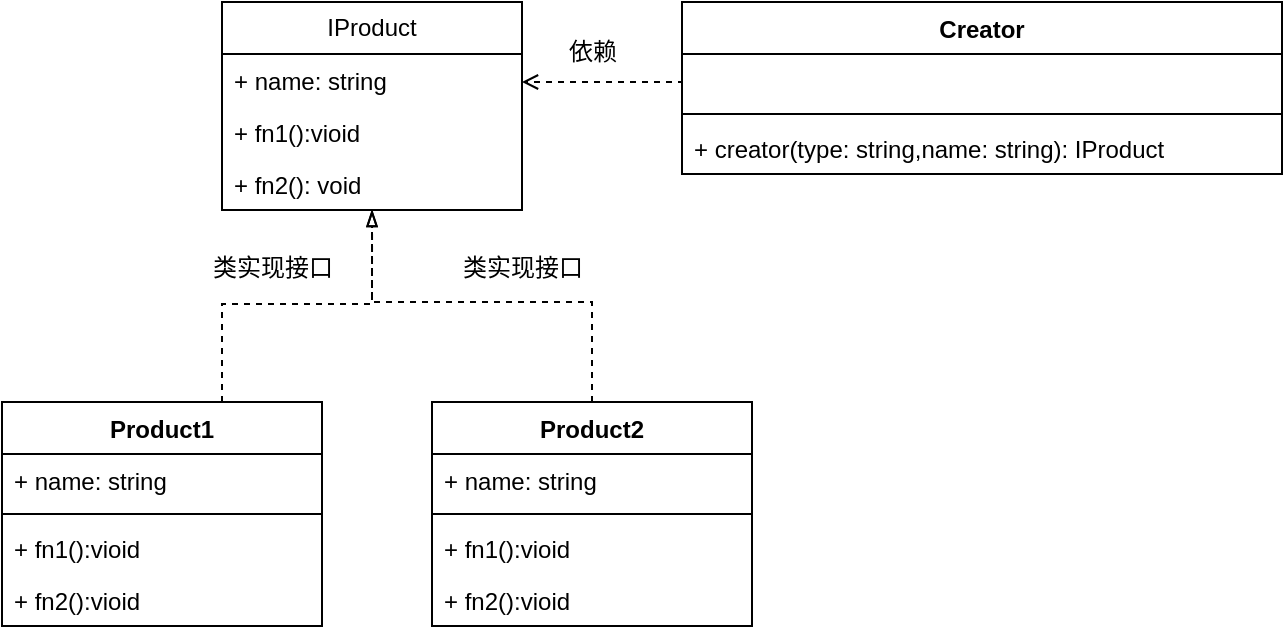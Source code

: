 <mxfile version="24.7.5">
  <diagram id="C5RBs43oDa-KdzZeNtuy" name="Page-1">
    <mxGraphModel dx="714" dy="420" grid="1" gridSize="10" guides="1" tooltips="1" connect="1" arrows="1" fold="1" page="1" pageScale="1" pageWidth="1654" pageHeight="1169" math="0" shadow="0">
      <root>
        <mxCell id="WIyWlLk6GJQsqaUBKTNV-0" />
        <mxCell id="WIyWlLk6GJQsqaUBKTNV-1" parent="WIyWlLk6GJQsqaUBKTNV-0" />
        <mxCell id="5VGqG5b2azhaQw180DVL-43" value="" style="group" vertex="1" connectable="0" parent="WIyWlLk6GJQsqaUBKTNV-1">
          <mxGeometry x="40" y="80" width="640" height="312" as="geometry" />
        </mxCell>
        <mxCell id="5VGqG5b2azhaQw180DVL-6" value="Creator" style="swimlane;fontStyle=1;align=center;verticalAlign=top;childLayout=stackLayout;horizontal=1;startSize=26;horizontalStack=0;resizeParent=1;resizeParentMax=0;resizeLast=0;collapsible=1;marginBottom=0;whiteSpace=wrap;html=1;" vertex="1" parent="5VGqG5b2azhaQw180DVL-43">
          <mxGeometry x="340" width="300" height="86" as="geometry" />
        </mxCell>
        <mxCell id="5VGqG5b2azhaQw180DVL-7" value="&amp;nbsp;" style="text;strokeColor=none;fillColor=none;align=left;verticalAlign=top;spacingLeft=4;spacingRight=4;overflow=hidden;rotatable=0;points=[[0,0.5],[1,0.5]];portConstraint=eastwest;whiteSpace=wrap;html=1;" vertex="1" parent="5VGqG5b2azhaQw180DVL-6">
          <mxGeometry y="26" width="300" height="26" as="geometry" />
        </mxCell>
        <mxCell id="5VGqG5b2azhaQw180DVL-8" value="" style="line;strokeWidth=1;fillColor=none;align=left;verticalAlign=middle;spacingTop=-1;spacingLeft=3;spacingRight=3;rotatable=0;labelPosition=right;points=[];portConstraint=eastwest;strokeColor=inherit;" vertex="1" parent="5VGqG5b2azhaQw180DVL-6">
          <mxGeometry y="52" width="300" height="8" as="geometry" />
        </mxCell>
        <mxCell id="5VGqG5b2azhaQw180DVL-10" value="+ creator(type: string,name: string): IProduct" style="text;strokeColor=none;fillColor=none;align=left;verticalAlign=top;spacingLeft=4;spacingRight=4;overflow=hidden;rotatable=0;points=[[0,0.5],[1,0.5]];portConstraint=eastwest;whiteSpace=wrap;html=1;" vertex="1" parent="5VGqG5b2azhaQw180DVL-6">
          <mxGeometry y="60" width="300" height="26" as="geometry" />
        </mxCell>
        <mxCell id="5VGqG5b2azhaQw180DVL-11" style="edgeStyle=orthogonalEdgeStyle;rounded=0;orthogonalLoop=1;jettySize=auto;html=1;dashed=1;endArrow=open;endFill=0;" edge="1" parent="5VGqG5b2azhaQw180DVL-43" target="5VGqG5b2azhaQw180DVL-16">
          <mxGeometry relative="1" as="geometry">
            <mxPoint x="340" y="39" as="sourcePoint" />
            <mxPoint x="250" y="39" as="targetPoint" />
            <Array as="points">
              <mxPoint x="340" y="40" />
            </Array>
          </mxGeometry>
        </mxCell>
        <mxCell id="5VGqG5b2azhaQw180DVL-16" value="IProduct" style="swimlane;fontStyle=0;childLayout=stackLayout;horizontal=1;startSize=26;fillColor=none;horizontalStack=0;resizeParent=1;resizeParentMax=0;resizeLast=0;collapsible=1;marginBottom=0;whiteSpace=wrap;html=1;" vertex="1" parent="5VGqG5b2azhaQw180DVL-43">
          <mxGeometry x="110" width="150" height="104" as="geometry" />
        </mxCell>
        <mxCell id="5VGqG5b2azhaQw180DVL-17" value="+ name: string" style="text;strokeColor=none;fillColor=none;align=left;verticalAlign=top;spacingLeft=4;spacingRight=4;overflow=hidden;rotatable=0;points=[[0,0.5],[1,0.5]];portConstraint=eastwest;whiteSpace=wrap;html=1;" vertex="1" parent="5VGqG5b2azhaQw180DVL-16">
          <mxGeometry y="26" width="150" height="26" as="geometry" />
        </mxCell>
        <mxCell id="5VGqG5b2azhaQw180DVL-18" value="+ fn1():vioid" style="text;strokeColor=none;fillColor=none;align=left;verticalAlign=top;spacingLeft=4;spacingRight=4;overflow=hidden;rotatable=0;points=[[0,0.5],[1,0.5]];portConstraint=eastwest;whiteSpace=wrap;html=1;" vertex="1" parent="5VGqG5b2azhaQw180DVL-16">
          <mxGeometry y="52" width="150" height="26" as="geometry" />
        </mxCell>
        <mxCell id="5VGqG5b2azhaQw180DVL-19" value="+ fn2(): void" style="text;strokeColor=none;fillColor=none;align=left;verticalAlign=top;spacingLeft=4;spacingRight=4;overflow=hidden;rotatable=0;points=[[0,0.5],[1,0.5]];portConstraint=eastwest;whiteSpace=wrap;html=1;" vertex="1" parent="5VGqG5b2azhaQw180DVL-16">
          <mxGeometry y="78" width="150" height="26" as="geometry" />
        </mxCell>
        <mxCell id="5VGqG5b2azhaQw180DVL-20" value="依赖" style="text;html=1;align=center;verticalAlign=middle;resizable=0;points=[];autosize=1;strokeColor=none;fillColor=none;" vertex="1" parent="5VGqG5b2azhaQw180DVL-43">
          <mxGeometry x="270" y="10" width="50" height="30" as="geometry" />
        </mxCell>
        <mxCell id="5VGqG5b2azhaQw180DVL-30" style="edgeStyle=orthogonalEdgeStyle;rounded=0;orthogonalLoop=1;jettySize=auto;html=1;exitX=0.25;exitY=0;exitDx=0;exitDy=0;dashed=1;endArrow=blockThin;endFill=0;" edge="1" parent="5VGqG5b2azhaQw180DVL-43">
          <mxGeometry relative="1" as="geometry">
            <mxPoint x="185.034" y="104" as="targetPoint" />
            <mxPoint x="80" y="200" as="sourcePoint" />
            <Array as="points">
              <mxPoint x="110" y="200" />
              <mxPoint x="110" y="151" />
              <mxPoint x="185" y="151" />
            </Array>
          </mxGeometry>
        </mxCell>
        <mxCell id="5VGqG5b2azhaQw180DVL-21" value="Product1" style="swimlane;fontStyle=1;align=center;verticalAlign=top;childLayout=stackLayout;horizontal=1;startSize=26;horizontalStack=0;resizeParent=1;resizeParentMax=0;resizeLast=0;collapsible=1;marginBottom=0;whiteSpace=wrap;html=1;" vertex="1" parent="5VGqG5b2azhaQw180DVL-43">
          <mxGeometry y="200" width="160" height="112" as="geometry" />
        </mxCell>
        <mxCell id="5VGqG5b2azhaQw180DVL-22" value="+ name: string" style="text;strokeColor=none;fillColor=none;align=left;verticalAlign=top;spacingLeft=4;spacingRight=4;overflow=hidden;rotatable=0;points=[[0,0.5],[1,0.5]];portConstraint=eastwest;whiteSpace=wrap;html=1;" vertex="1" parent="5VGqG5b2azhaQw180DVL-21">
          <mxGeometry y="26" width="160" height="26" as="geometry" />
        </mxCell>
        <mxCell id="5VGqG5b2azhaQw180DVL-23" value="" style="line;strokeWidth=1;fillColor=none;align=left;verticalAlign=middle;spacingTop=-1;spacingLeft=3;spacingRight=3;rotatable=0;labelPosition=right;points=[];portConstraint=eastwest;strokeColor=inherit;" vertex="1" parent="5VGqG5b2azhaQw180DVL-21">
          <mxGeometry y="52" width="160" height="8" as="geometry" />
        </mxCell>
        <mxCell id="5VGqG5b2azhaQw180DVL-28" value="+ fn1():vioid" style="text;strokeColor=none;fillColor=none;align=left;verticalAlign=top;spacingLeft=4;spacingRight=4;overflow=hidden;rotatable=0;points=[[0,0.5],[1,0.5]];portConstraint=eastwest;whiteSpace=wrap;html=1;" vertex="1" parent="5VGqG5b2azhaQw180DVL-21">
          <mxGeometry y="60" width="160" height="26" as="geometry" />
        </mxCell>
        <mxCell id="5VGqG5b2azhaQw180DVL-24" value="+ fn2():vioid" style="text;strokeColor=none;fillColor=none;align=left;verticalAlign=top;spacingLeft=4;spacingRight=4;overflow=hidden;rotatable=0;points=[[0,0.5],[1,0.5]];portConstraint=eastwest;whiteSpace=wrap;html=1;" vertex="1" parent="5VGqG5b2azhaQw180DVL-21">
          <mxGeometry y="86" width="160" height="26" as="geometry" />
        </mxCell>
        <mxCell id="5VGqG5b2azhaQw180DVL-39" style="edgeStyle=orthogonalEdgeStyle;rounded=0;orthogonalLoop=1;jettySize=auto;html=1;exitX=0.5;exitY=0;exitDx=0;exitDy=0;dashed=1;endArrow=blockThin;endFill=0;" edge="1" parent="5VGqG5b2azhaQw180DVL-43" source="5VGqG5b2azhaQw180DVL-31" target="5VGqG5b2azhaQw180DVL-16">
          <mxGeometry relative="1" as="geometry">
            <Array as="points">
              <mxPoint x="295" y="150" />
              <mxPoint x="185" y="150" />
            </Array>
          </mxGeometry>
        </mxCell>
        <mxCell id="5VGqG5b2azhaQw180DVL-31" value="Product2" style="swimlane;fontStyle=1;align=center;verticalAlign=top;childLayout=stackLayout;horizontal=1;startSize=26;horizontalStack=0;resizeParent=1;resizeParentMax=0;resizeLast=0;collapsible=1;marginBottom=0;whiteSpace=wrap;html=1;" vertex="1" parent="5VGqG5b2azhaQw180DVL-43">
          <mxGeometry x="215" y="200" width="160" height="112" as="geometry" />
        </mxCell>
        <mxCell id="5VGqG5b2azhaQw180DVL-32" value="+ name: string" style="text;strokeColor=none;fillColor=none;align=left;verticalAlign=top;spacingLeft=4;spacingRight=4;overflow=hidden;rotatable=0;points=[[0,0.5],[1,0.5]];portConstraint=eastwest;whiteSpace=wrap;html=1;" vertex="1" parent="5VGqG5b2azhaQw180DVL-31">
          <mxGeometry y="26" width="160" height="26" as="geometry" />
        </mxCell>
        <mxCell id="5VGqG5b2azhaQw180DVL-33" value="" style="line;strokeWidth=1;fillColor=none;align=left;verticalAlign=middle;spacingTop=-1;spacingLeft=3;spacingRight=3;rotatable=0;labelPosition=right;points=[];portConstraint=eastwest;strokeColor=inherit;" vertex="1" parent="5VGqG5b2azhaQw180DVL-31">
          <mxGeometry y="52" width="160" height="8" as="geometry" />
        </mxCell>
        <mxCell id="5VGqG5b2azhaQw180DVL-34" value="+ fn1():vioid" style="text;strokeColor=none;fillColor=none;align=left;verticalAlign=top;spacingLeft=4;spacingRight=4;overflow=hidden;rotatable=0;points=[[0,0.5],[1,0.5]];portConstraint=eastwest;whiteSpace=wrap;html=1;" vertex="1" parent="5VGqG5b2azhaQw180DVL-31">
          <mxGeometry y="60" width="160" height="26" as="geometry" />
        </mxCell>
        <mxCell id="5VGqG5b2azhaQw180DVL-35" value="+ fn2():vioid" style="text;strokeColor=none;fillColor=none;align=left;verticalAlign=top;spacingLeft=4;spacingRight=4;overflow=hidden;rotatable=0;points=[[0,0.5],[1,0.5]];portConstraint=eastwest;whiteSpace=wrap;html=1;" vertex="1" parent="5VGqG5b2azhaQw180DVL-31">
          <mxGeometry y="86" width="160" height="26" as="geometry" />
        </mxCell>
        <mxCell id="5VGqG5b2azhaQw180DVL-41" value="类实现接口" style="text;html=1;align=center;verticalAlign=middle;resizable=0;points=[];autosize=1;strokeColor=none;fillColor=none;" vertex="1" parent="5VGqG5b2azhaQw180DVL-43">
          <mxGeometry x="220" y="118" width="80" height="30" as="geometry" />
        </mxCell>
        <mxCell id="5VGqG5b2azhaQw180DVL-42" value="类实现接口" style="text;html=1;align=center;verticalAlign=middle;resizable=0;points=[];autosize=1;strokeColor=none;fillColor=none;" vertex="1" parent="5VGqG5b2azhaQw180DVL-43">
          <mxGeometry x="95" y="118" width="80" height="30" as="geometry" />
        </mxCell>
      </root>
    </mxGraphModel>
  </diagram>
</mxfile>
